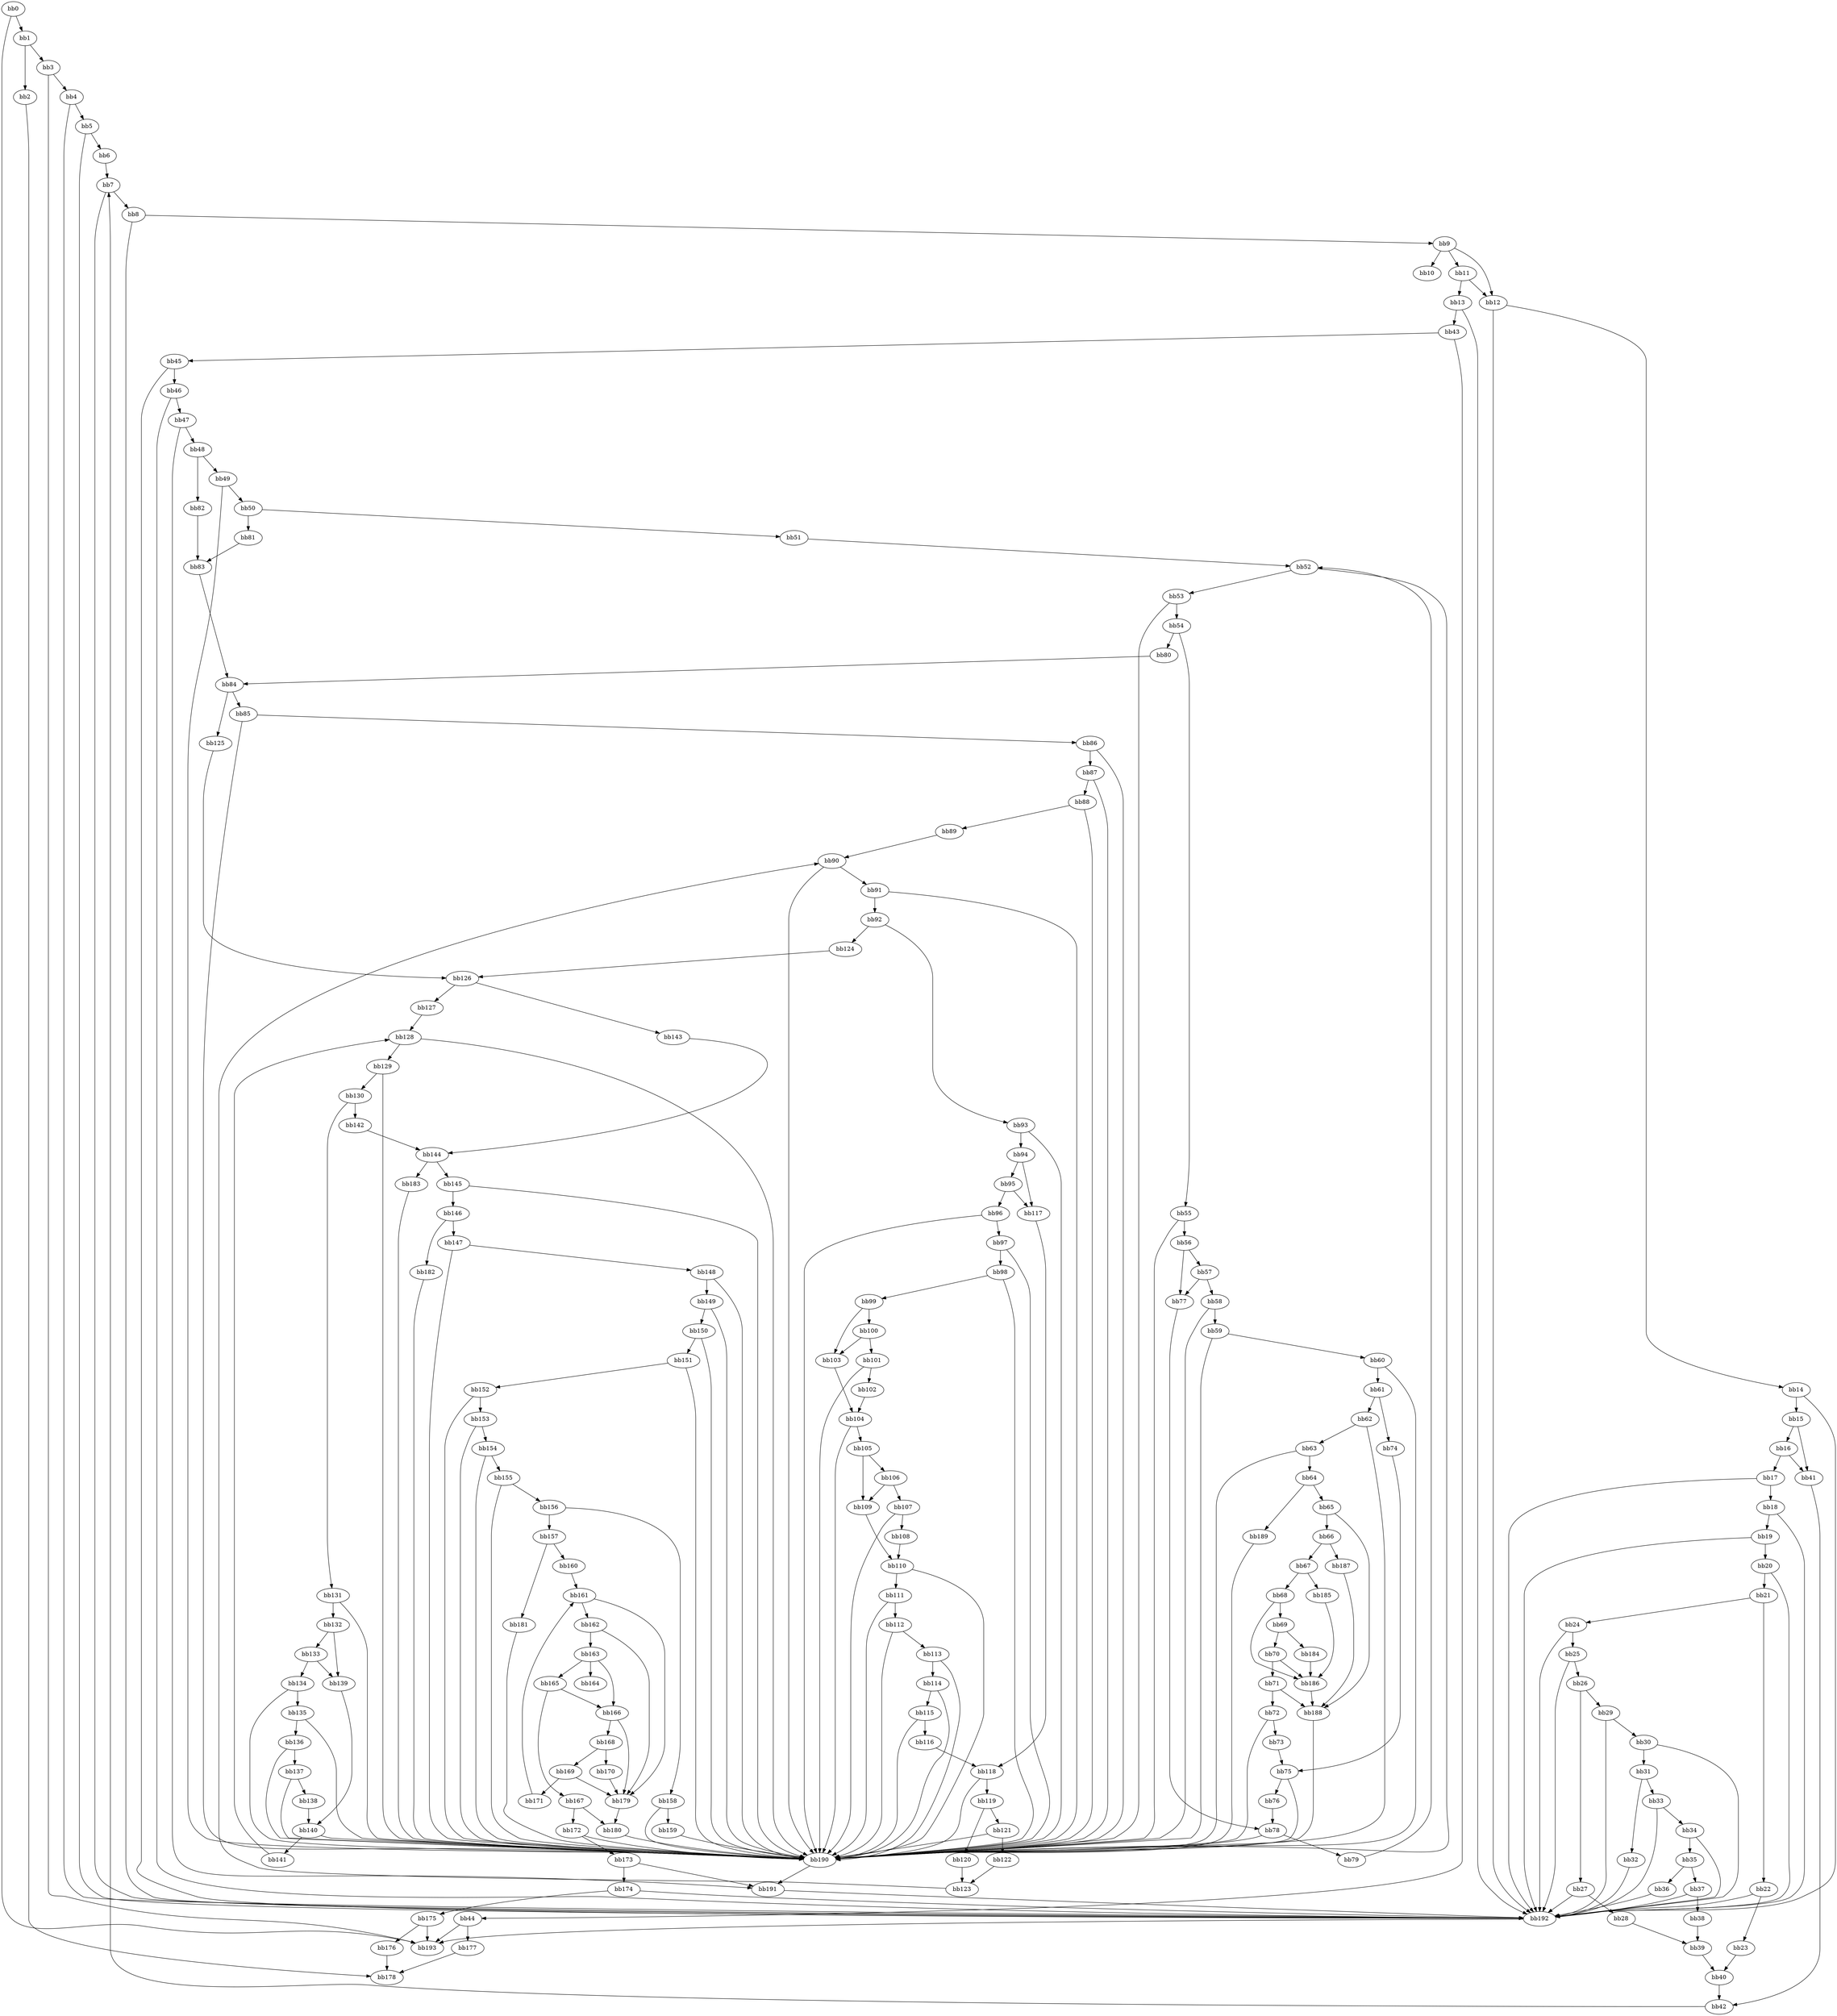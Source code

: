 digraph {
    0 [ label = "bb0\l" ]
    1 [ label = "bb1\l" ]
    2 [ label = "bb2\l" ]
    3 [ label = "bb3\l" ]
    4 [ label = "bb4\l" ]
    5 [ label = "bb5\l" ]
    6 [ label = "bb6\l" ]
    7 [ label = "bb7\l" ]
    8 [ label = "bb8\l" ]
    9 [ label = "bb9\l" ]
    10 [ label = "bb10\l" ]
    11 [ label = "bb11\l" ]
    12 [ label = "bb12\l" ]
    13 [ label = "bb13\l" ]
    14 [ label = "bb14\l" ]
    15 [ label = "bb15\l" ]
    16 [ label = "bb16\l" ]
    17 [ label = "bb17\l" ]
    18 [ label = "bb18\l" ]
    19 [ label = "bb19\l" ]
    20 [ label = "bb20\l" ]
    21 [ label = "bb21\l" ]
    22 [ label = "bb22\l" ]
    23 [ label = "bb23\l" ]
    24 [ label = "bb24\l" ]
    25 [ label = "bb25\l" ]
    26 [ label = "bb26\l" ]
    27 [ label = "bb27\l" ]
    28 [ label = "bb28\l" ]
    29 [ label = "bb29\l" ]
    30 [ label = "bb30\l" ]
    31 [ label = "bb31\l" ]
    32 [ label = "bb32\l" ]
    33 [ label = "bb33\l" ]
    34 [ label = "bb34\l" ]
    35 [ label = "bb35\l" ]
    36 [ label = "bb36\l" ]
    37 [ label = "bb37\l" ]
    38 [ label = "bb38\l" ]
    39 [ label = "bb39\l" ]
    40 [ label = "bb40\l" ]
    41 [ label = "bb41\l" ]
    42 [ label = "bb42\l" ]
    43 [ label = "bb43\l" ]
    44 [ label = "bb44\l" ]
    45 [ label = "bb45\l" ]
    46 [ label = "bb46\l" ]
    47 [ label = "bb47\l" ]
    48 [ label = "bb48\l" ]
    49 [ label = "bb49\l" ]
    50 [ label = "bb50\l" ]
    51 [ label = "bb51\l" ]
    52 [ label = "bb52\l" ]
    53 [ label = "bb53\l" ]
    54 [ label = "bb54\l" ]
    55 [ label = "bb55\l" ]
    56 [ label = "bb56\l" ]
    57 [ label = "bb57\l" ]
    58 [ label = "bb58\l" ]
    59 [ label = "bb59\l" ]
    60 [ label = "bb60\l" ]
    61 [ label = "bb61\l" ]
    62 [ label = "bb62\l" ]
    63 [ label = "bb63\l" ]
    64 [ label = "bb64\l" ]
    65 [ label = "bb65\l" ]
    66 [ label = "bb66\l" ]
    67 [ label = "bb67\l" ]
    68 [ label = "bb68\l" ]
    69 [ label = "bb69\l" ]
    70 [ label = "bb70\l" ]
    71 [ label = "bb71\l" ]
    72 [ label = "bb72\l" ]
    73 [ label = "bb73\l" ]
    74 [ label = "bb74\l" ]
    75 [ label = "bb75\l" ]
    76 [ label = "bb76\l" ]
    77 [ label = "bb77\l" ]
    78 [ label = "bb78\l" ]
    79 [ label = "bb79\l" ]
    80 [ label = "bb80\l" ]
    81 [ label = "bb81\l" ]
    82 [ label = "bb82\l" ]
    83 [ label = "bb83\l" ]
    84 [ label = "bb84\l" ]
    85 [ label = "bb85\l" ]
    86 [ label = "bb86\l" ]
    87 [ label = "bb87\l" ]
    88 [ label = "bb88\l" ]
    89 [ label = "bb89\l" ]
    90 [ label = "bb90\l" ]
    91 [ label = "bb91\l" ]
    92 [ label = "bb92\l" ]
    93 [ label = "bb93\l" ]
    94 [ label = "bb94\l" ]
    95 [ label = "bb95\l" ]
    96 [ label = "bb96\l" ]
    97 [ label = "bb97\l" ]
    98 [ label = "bb98\l" ]
    99 [ label = "bb99\l" ]
    100 [ label = "bb100\l" ]
    101 [ label = "bb101\l" ]
    102 [ label = "bb102\l" ]
    103 [ label = "bb103\l" ]
    104 [ label = "bb104\l" ]
    105 [ label = "bb105\l" ]
    106 [ label = "bb106\l" ]
    107 [ label = "bb107\l" ]
    108 [ label = "bb108\l" ]
    109 [ label = "bb109\l" ]
    110 [ label = "bb110\l" ]
    111 [ label = "bb111\l" ]
    112 [ label = "bb112\l" ]
    113 [ label = "bb113\l" ]
    114 [ label = "bb114\l" ]
    115 [ label = "bb115\l" ]
    116 [ label = "bb116\l" ]
    117 [ label = "bb117\l" ]
    118 [ label = "bb118\l" ]
    119 [ label = "bb119\l" ]
    120 [ label = "bb120\l" ]
    121 [ label = "bb121\l" ]
    122 [ label = "bb122\l" ]
    123 [ label = "bb123\l" ]
    124 [ label = "bb124\l" ]
    125 [ label = "bb125\l" ]
    126 [ label = "bb126\l" ]
    127 [ label = "bb127\l" ]
    128 [ label = "bb128\l" ]
    129 [ label = "bb129\l" ]
    130 [ label = "bb130\l" ]
    131 [ label = "bb131\l" ]
    132 [ label = "bb132\l" ]
    133 [ label = "bb133\l" ]
    134 [ label = "bb134\l" ]
    135 [ label = "bb135\l" ]
    136 [ label = "bb136\l" ]
    137 [ label = "bb137\l" ]
    138 [ label = "bb138\l" ]
    139 [ label = "bb139\l" ]
    140 [ label = "bb140\l" ]
    141 [ label = "bb141\l" ]
    142 [ label = "bb142\l" ]
    143 [ label = "bb143\l" ]
    144 [ label = "bb144\l" ]
    145 [ label = "bb145\l" ]
    146 [ label = "bb146\l" ]
    147 [ label = "bb147\l" ]
    148 [ label = "bb148\l" ]
    149 [ label = "bb149\l" ]
    150 [ label = "bb150\l" ]
    151 [ label = "bb151\l" ]
    152 [ label = "bb152\l" ]
    153 [ label = "bb153\l" ]
    154 [ label = "bb154\l" ]
    155 [ label = "bb155\l" ]
    156 [ label = "bb156\l" ]
    157 [ label = "bb157\l" ]
    158 [ label = "bb158\l" ]
    159 [ label = "bb159\l" ]
    160 [ label = "bb160\l" ]
    161 [ label = "bb161\l" ]
    162 [ label = "bb162\l" ]
    163 [ label = "bb163\l" ]
    164 [ label = "bb164\l" ]
    165 [ label = "bb165\l" ]
    166 [ label = "bb166\l" ]
    167 [ label = "bb167\l" ]
    168 [ label = "bb168\l" ]
    169 [ label = "bb169\l" ]
    170 [ label = "bb170\l" ]
    171 [ label = "bb171\l" ]
    172 [ label = "bb172\l" ]
    173 [ label = "bb173\l" ]
    174 [ label = "bb174\l" ]
    175 [ label = "bb175\l" ]
    176 [ label = "bb176\l" ]
    177 [ label = "bb177\l" ]
    178 [ label = "bb178\l" ]
    179 [ label = "bb179\l" ]
    180 [ label = "bb180\l" ]
    181 [ label = "bb181\l" ]
    182 [ label = "bb182\l" ]
    183 [ label = "bb183\l" ]
    184 [ label = "bb184\l" ]
    185 [ label = "bb185\l" ]
    186 [ label = "bb186\l" ]
    187 [ label = "bb187\l" ]
    188 [ label = "bb188\l" ]
    189 [ label = "bb189\l" ]
    190 [ label = "bb190\l" ]
    191 [ label = "bb191\l" ]
    192 [ label = "bb192\l" ]
    193 [ label = "bb193\l" ]
    0 -> 1 [ ]
    0 -> 193 [ ]
    1 -> 2 [ ]
    1 -> 3 [ ]
    2 -> 178 [ ]
    3 -> 4 [ ]
    3 -> 193 [ ]
    4 -> 5 [ ]
    4 -> 192 [ ]
    5 -> 6 [ ]
    5 -> 192 [ ]
    6 -> 7 [ ]
    7 -> 8 [ ]
    7 -> 192 [ ]
    8 -> 9 [ ]
    8 -> 192 [ ]
    9 -> 10 [ ]
    9 -> 11 [ ]
    9 -> 12 [ ]
    11 -> 12 [ ]
    11 -> 13 [ ]
    12 -> 14 [ ]
    12 -> 192 [ ]
    13 -> 43 [ ]
    13 -> 192 [ ]
    14 -> 15 [ ]
    14 -> 192 [ ]
    15 -> 16 [ ]
    15 -> 41 [ ]
    16 -> 17 [ ]
    16 -> 41 [ ]
    17 -> 18 [ ]
    17 -> 192 [ ]
    18 -> 19 [ ]
    18 -> 192 [ ]
    19 -> 20 [ ]
    19 -> 192 [ ]
    20 -> 21 [ ]
    20 -> 192 [ ]
    21 -> 22 [ ]
    21 -> 24 [ ]
    22 -> 23 [ ]
    22 -> 192 [ ]
    23 -> 40 [ ]
    24 -> 25 [ ]
    24 -> 192 [ ]
    25 -> 26 [ ]
    25 -> 192 [ ]
    26 -> 27 [ ]
    26 -> 29 [ ]
    27 -> 28 [ ]
    27 -> 192 [ ]
    28 -> 39 [ ]
    29 -> 30 [ ]
    29 -> 192 [ ]
    30 -> 31 [ ]
    30 -> 192 [ ]
    31 -> 32 [ ]
    31 -> 33 [ ]
    32 -> 192 [ ]
    33 -> 34 [ ]
    33 -> 192 [ ]
    34 -> 35 [ ]
    34 -> 192 [ ]
    35 -> 36 [ ]
    35 -> 37 [ ]
    36 -> 192 [ ]
    37 -> 38 [ ]
    37 -> 192 [ ]
    38 -> 39 [ ]
    39 -> 40 [ ]
    40 -> 42 [ ]
    41 -> 42 [ ]
    42 -> 7 [ ]
    43 -> 44 [ ]
    43 -> 45 [ ]
    44 -> 177 [ ]
    44 -> 193 [ ]
    45 -> 46 [ ]
    45 -> 192 [ ]
    46 -> 47 [ ]
    46 -> 192 [ ]
    47 -> 48 [ ]
    47 -> 191 [ ]
    48 -> 49 [ ]
    48 -> 82 [ ]
    49 -> 50 [ ]
    49 -> 190 [ ]
    50 -> 51 [ ]
    50 -> 81 [ ]
    51 -> 52 [ ]
    52 -> 53 [ ]
    52 -> 190 [ ]
    53 -> 54 [ ]
    53 -> 190 [ ]
    54 -> 55 [ ]
    54 -> 80 [ ]
    55 -> 56 [ ]
    55 -> 190 [ ]
    56 -> 57 [ ]
    56 -> 77 [ ]
    57 -> 58 [ ]
    57 -> 77 [ ]
    58 -> 59 [ ]
    58 -> 190 [ ]
    59 -> 60 [ ]
    59 -> 190 [ ]
    60 -> 61 [ ]
    60 -> 190 [ ]
    61 -> 62 [ ]
    61 -> 74 [ ]
    62 -> 63 [ ]
    62 -> 190 [ ]
    63 -> 64 [ ]
    63 -> 190 [ ]
    64 -> 65 [ ]
    64 -> 189 [ ]
    65 -> 66 [ ]
    65 -> 188 [ ]
    66 -> 67 [ ]
    66 -> 187 [ ]
    67 -> 68 [ ]
    67 -> 185 [ ]
    68 -> 69 [ ]
    68 -> 186 [ ]
    69 -> 70 [ ]
    69 -> 184 [ ]
    70 -> 71 [ ]
    70 -> 186 [ ]
    71 -> 72 [ ]
    71 -> 188 [ ]
    72 -> 73 [ ]
    72 -> 190 [ ]
    73 -> 75 [ ]
    74 -> 75 [ ]
    75 -> 76 [ ]
    75 -> 190 [ ]
    76 -> 78 [ ]
    77 -> 78 [ ]
    78 -> 79 [ ]
    78 -> 190 [ ]
    79 -> 52 [ ]
    80 -> 84 [ ]
    81 -> 83 [ ]
    82 -> 83 [ ]
    83 -> 84 [ ]
    84 -> 85 [ ]
    84 -> 125 [ ]
    85 -> 86 [ ]
    85 -> 190 [ ]
    86 -> 87 [ ]
    86 -> 190 [ ]
    87 -> 88 [ ]
    87 -> 190 [ ]
    88 -> 89 [ ]
    88 -> 190 [ ]
    89 -> 90 [ ]
    90 -> 91 [ ]
    90 -> 190 [ ]
    91 -> 92 [ ]
    91 -> 190 [ ]
    92 -> 93 [ ]
    92 -> 124 [ ]
    93 -> 94 [ ]
    93 -> 190 [ ]
    94 -> 95 [ ]
    94 -> 117 [ ]
    95 -> 96 [ ]
    95 -> 117 [ ]
    96 -> 97 [ ]
    96 -> 190 [ ]
    97 -> 98 [ ]
    97 -> 190 [ ]
    98 -> 99 [ ]
    98 -> 190 [ ]
    99 -> 100 [ ]
    99 -> 103 [ ]
    100 -> 101 [ ]
    100 -> 103 [ ]
    101 -> 102 [ ]
    101 -> 190 [ ]
    102 -> 104 [ ]
    103 -> 104 [ ]
    104 -> 105 [ ]
    104 -> 190 [ ]
    105 -> 106 [ ]
    105 -> 109 [ ]
    106 -> 107 [ ]
    106 -> 109 [ ]
    107 -> 108 [ ]
    107 -> 190 [ ]
    108 -> 110 [ ]
    109 -> 110 [ ]
    110 -> 111 [ ]
    110 -> 190 [ ]
    111 -> 112 [ ]
    111 -> 190 [ ]
    112 -> 113 [ ]
    112 -> 190 [ ]
    113 -> 114 [ ]
    113 -> 190 [ ]
    114 -> 115 [ ]
    114 -> 190 [ ]
    115 -> 116 [ ]
    115 -> 190 [ ]
    116 -> 118 [ ]
    117 -> 118 [ ]
    118 -> 119 [ ]
    118 -> 190 [ ]
    119 -> 120 [ ]
    119 -> 121 [ ]
    120 -> 123 [ ]
    121 -> 122 [ ]
    121 -> 190 [ ]
    122 -> 123 [ ]
    123 -> 90 [ ]
    124 -> 126 [ ]
    125 -> 126 [ ]
    126 -> 127 [ ]
    126 -> 143 [ ]
    127 -> 128 [ ]
    128 -> 129 [ ]
    128 -> 190 [ ]
    129 -> 130 [ ]
    129 -> 190 [ ]
    130 -> 131 [ ]
    130 -> 142 [ ]
    131 -> 132 [ ]
    131 -> 190 [ ]
    132 -> 133 [ ]
    132 -> 139 [ ]
    133 -> 134 [ ]
    133 -> 139 [ ]
    134 -> 135 [ ]
    134 -> 190 [ ]
    135 -> 136 [ ]
    135 -> 190 [ ]
    136 -> 137 [ ]
    136 -> 190 [ ]
    137 -> 138 [ ]
    137 -> 190 [ ]
    138 -> 140 [ ]
    139 -> 140 [ ]
    140 -> 141 [ ]
    140 -> 190 [ ]
    141 -> 128 [ ]
    142 -> 144 [ ]
    143 -> 144 [ ]
    144 -> 145 [ ]
    144 -> 183 [ ]
    145 -> 146 [ ]
    145 -> 190 [ ]
    146 -> 147 [ ]
    146 -> 182 [ ]
    147 -> 148 [ ]
    147 -> 190 [ ]
    148 -> 149 [ ]
    148 -> 190 [ ]
    149 -> 150 [ ]
    149 -> 190 [ ]
    150 -> 151 [ ]
    150 -> 190 [ ]
    151 -> 152 [ ]
    151 -> 190 [ ]
    152 -> 153 [ ]
    152 -> 190 [ ]
    153 -> 154 [ ]
    153 -> 190 [ ]
    154 -> 155 [ ]
    154 -> 190 [ ]
    155 -> 156 [ ]
    155 -> 190 [ ]
    156 -> 157 [ ]
    156 -> 158 [ ]
    157 -> 160 [ ]
    157 -> 181 [ ]
    158 -> 159 [ ]
    158 -> 190 [ ]
    159 -> 190 [ ]
    160 -> 161 [ ]
    161 -> 162 [ ]
    161 -> 179 [ ]
    162 -> 163 [ ]
    162 -> 179 [ ]
    163 -> 164 [ ]
    163 -> 165 [ ]
    163 -> 166 [ ]
    165 -> 166 [ ]
    165 -> 167 [ ]
    166 -> 168 [ ]
    166 -> 179 [ ]
    167 -> 172 [ ]
    167 -> 180 [ ]
    168 -> 169 [ ]
    168 -> 170 [ ]
    169 -> 171 [ ]
    169 -> 179 [ ]
    170 -> 179 [ ]
    171 -> 161 [ ]
    172 -> 173 [ ]
    172 -> 190 [ ]
    173 -> 174 [ ]
    173 -> 191 [ ]
    174 -> 175 [ ]
    174 -> 192 [ ]
    175 -> 176 [ ]
    175 -> 193 [ ]
    176 -> 178 [ ]
    177 -> 178 [ ]
    179 -> 180 [ ]
    180 -> 190 [ ]
    181 -> 190 [ ]
    182 -> 190 [ ]
    183 -> 190 [ ]
    184 -> 186 [ ]
    185 -> 186 [ ]
    186 -> 188 [ ]
    187 -> 188 [ ]
    188 -> 190 [ ]
    189 -> 190 [ ]
    190 -> 191 [ ]
    191 -> 192 [ ]
    192 -> 193 [ ]
}

